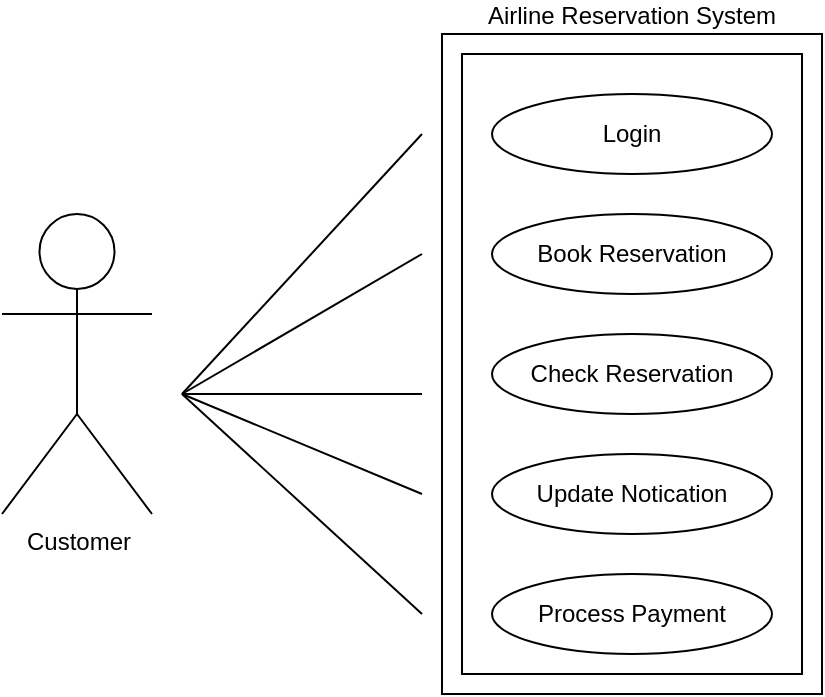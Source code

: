 <mxfile>
    <diagram id="2uyOVLjHOZxbwQp6S2LT" name="Page-1">
        <mxGraphModel dx="854" dy="607" grid="1" gridSize="10" guides="1" tooltips="1" connect="1" arrows="1" fold="1" page="1" pageScale="1" pageWidth="850" pageHeight="1100" math="0" shadow="0">
            <root>
                <mxCell id="0"/>
                <mxCell id="1" parent="0"/>
                <mxCell id="2" value="Customer" style="shape=umlActor;verticalLabelPosition=bottom;verticalAlign=top;html=1;" vertex="1" parent="1">
                    <mxGeometry x="110" y="290" width="75" height="150" as="geometry"/>
                </mxCell>
                <mxCell id="11" value="Airline Reservation System" style="verticalLabelPosition=top;verticalAlign=bottom;html=1;shape=mxgraph.basic.frame;dx=10;whiteSpace=wrap;labelPosition=center;align=center;" vertex="1" parent="1">
                    <mxGeometry x="330" y="200" width="190" height="330" as="geometry"/>
                </mxCell>
                <mxCell id="17" value="Login" style="ellipse;whiteSpace=wrap;html=1;" vertex="1" parent="1">
                    <mxGeometry x="355" y="230" width="140" height="40" as="geometry"/>
                </mxCell>
                <mxCell id="18" value="Book Reservation" style="ellipse;whiteSpace=wrap;html=1;" vertex="1" parent="1">
                    <mxGeometry x="355" y="290" width="140" height="40" as="geometry"/>
                </mxCell>
                <mxCell id="19" value="Check Reservation" style="ellipse;whiteSpace=wrap;html=1;" vertex="1" parent="1">
                    <mxGeometry x="355" y="350" width="140" height="40" as="geometry"/>
                </mxCell>
                <mxCell id="20" value="Update Notication" style="ellipse;whiteSpace=wrap;html=1;" vertex="1" parent="1">
                    <mxGeometry x="355" y="410" width="140" height="40" as="geometry"/>
                </mxCell>
                <mxCell id="21" value="Process Payment" style="ellipse;whiteSpace=wrap;html=1;" vertex="1" parent="1">
                    <mxGeometry x="355" y="470" width="140" height="40" as="geometry"/>
                </mxCell>
                <mxCell id="23" value="" style="endArrow=none;startArrow=none;endFill=0;startFill=0;endSize=8;html=1;verticalAlign=bottom;labelBackgroundColor=none;strokeWidth=1;" edge="1" parent="1">
                    <mxGeometry width="160" relative="1" as="geometry">
                        <mxPoint x="200" y="380" as="sourcePoint"/>
                        <mxPoint x="320" y="380" as="targetPoint"/>
                    </mxGeometry>
                </mxCell>
                <mxCell id="24" value="" style="endArrow=none;startArrow=none;endFill=0;startFill=0;endSize=8;html=1;verticalAlign=bottom;labelBackgroundColor=none;strokeWidth=1;" edge="1" parent="1">
                    <mxGeometry width="160" relative="1" as="geometry">
                        <mxPoint x="200" y="380" as="sourcePoint"/>
                        <mxPoint x="320" y="250" as="targetPoint"/>
                    </mxGeometry>
                </mxCell>
                <mxCell id="25" value="" style="endArrow=none;startArrow=none;endFill=0;startFill=0;endSize=8;html=1;verticalAlign=bottom;labelBackgroundColor=none;strokeWidth=1;" edge="1" parent="1">
                    <mxGeometry width="160" relative="1" as="geometry">
                        <mxPoint x="200" y="380" as="sourcePoint"/>
                        <mxPoint x="320" y="310" as="targetPoint"/>
                    </mxGeometry>
                </mxCell>
                <mxCell id="28" value="" style="endArrow=none;startArrow=none;endFill=0;startFill=0;endSize=8;html=1;verticalAlign=bottom;labelBackgroundColor=none;strokeWidth=1;" edge="1" parent="1">
                    <mxGeometry width="160" relative="1" as="geometry">
                        <mxPoint x="200" y="380" as="sourcePoint"/>
                        <mxPoint x="320" y="430" as="targetPoint"/>
                    </mxGeometry>
                </mxCell>
                <mxCell id="29" value="" style="endArrow=none;startArrow=none;endFill=0;startFill=0;endSize=8;html=1;verticalAlign=bottom;labelBackgroundColor=none;strokeWidth=1;" edge="1" parent="1">
                    <mxGeometry width="160" relative="1" as="geometry">
                        <mxPoint x="200" y="380" as="sourcePoint"/>
                        <mxPoint x="320" y="490" as="targetPoint"/>
                    </mxGeometry>
                </mxCell>
            </root>
        </mxGraphModel>
    </diagram>
</mxfile>